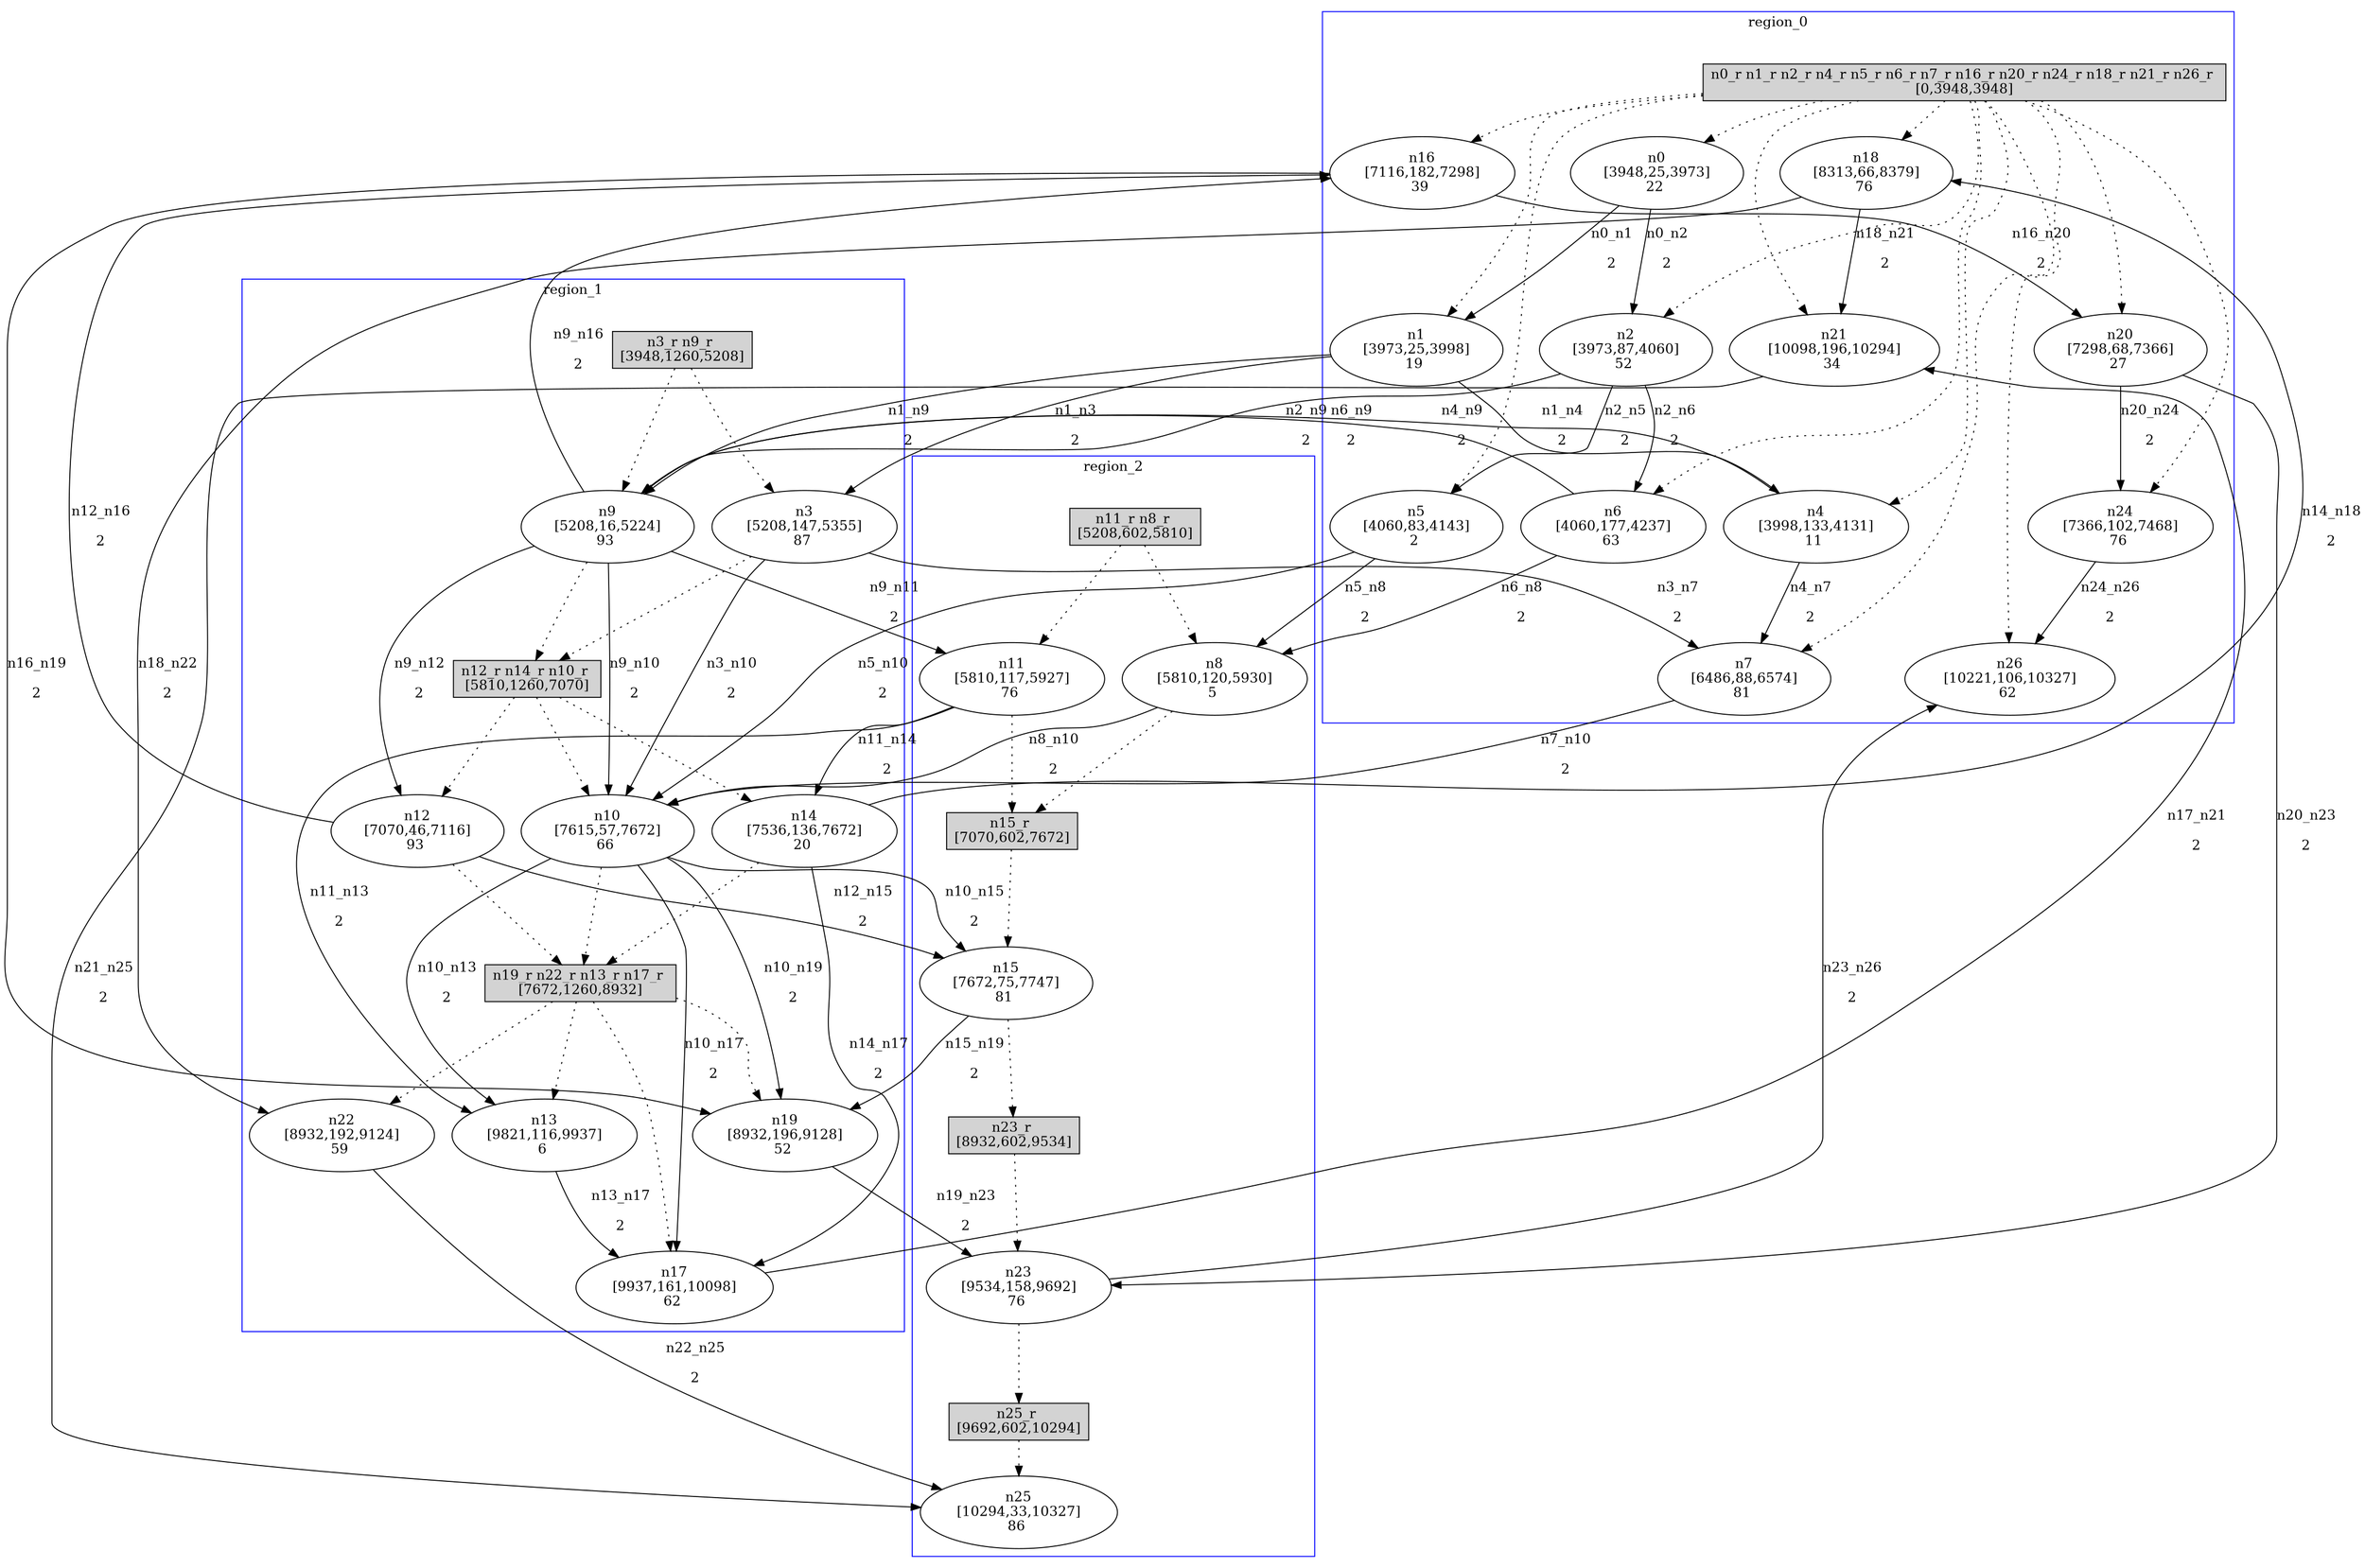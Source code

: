 //3-LSsolveMIPnSolStatus 2.
//4-SL 10327.
//5-LSsolveMIPsolveTime(double) 0.558113.
//6-reconfigurateNum(int) 8.
//7-reconfigurateTime(int) 10136.
digraph test_0 {
	size="28,40";
	subgraph cluster0 {
		stytle=filled;
		color=blue;
		label=region_0;
		reconfNode_0_1 [ shape = box, style = filled, label = "n0_r n1_r n2_r n4_r n5_r n6_r n7_r n16_r n20_r n24_r n18_r n21_r n26_r \n[0,3948,3948]" ];
		n0 [ label="n0\n[3948,25,3973]\n22 " ];
		n1 [ label="n1\n[3973,25,3998]\n19 " ];
		n2 [ label="n2\n[3973,87,4060]\n52 " ];
		n4 [ label="n4\n[3998,133,4131]\n11 " ];
		n5 [ label="n5\n[4060,83,4143]\n2 " ];
		n6 [ label="n6\n[4060,177,4237]\n63 " ];
		n7 [ label="n7\n[6486,88,6574]\n81 " ];
		n16 [ label="n16\n[7116,182,7298]\n39 " ];
		n20 [ label="n20\n[7298,68,7366]\n27 " ];
		n24 [ label="n24\n[7366,102,7468]\n76 " ];
		n18 [ label="n18\n[8313,66,8379]\n76 " ];
		n21 [ label="n21\n[10098,196,10294]\n34 " ];
		n26 [ label="n26\n[10221,106,10327]\n62 " ];
		reconfNode_0_1 -> n0 [ style = dotted ];
		reconfNode_0_1 -> n1 [ style = dotted ];
		reconfNode_0_1 -> n2 [ style = dotted ];
		reconfNode_0_1 -> n4 [ style = dotted ];
		reconfNode_0_1 -> n5 [ style = dotted ];
		reconfNode_0_1 -> n6 [ style = dotted ];
		reconfNode_0_1 -> n7 [ style = dotted ];
		reconfNode_0_1 -> n16 [ style = dotted ];
		reconfNode_0_1 -> n20 [ style = dotted ];
		reconfNode_0_1 -> n24 [ style = dotted ];
		reconfNode_0_1 -> n18 [ style = dotted ];
		reconfNode_0_1 -> n21 [ style = dotted ];
		reconfNode_0_1 -> n26 [ style = dotted ];
	}
	subgraph cluster1 {
		stytle=filled;
		color=blue;
		label=region_1;
		reconfNode_1_1 [ shape = box, style = filled, label = "n3_r n9_r \n[3948,1260,5208]" ];
		n3 [ label="n3\n[5208,147,5355]\n87 " ];
		n9 [ label="n9\n[5208,16,5224]\n93 " ];
		reconfNode_1_1 -> n3 [ style = dotted ];
		reconfNode_1_1 -> n9 [ style = dotted ];
		n3 -> reconfNode_1_2 [ style = dotted ];
		n9 -> reconfNode_1_2 [ style = dotted ];
		reconfNode_1_2 [ shape = box, style = filled, label = "n12_r n14_r n10_r \n[5810,1260,7070]" ];
		n12 [ label="n12\n[7070,46,7116]\n93 " ];
		n14 [ label="n14\n[7536,136,7672]\n20 " ];
		n10 [ label="n10\n[7615,57,7672]\n66 " ];
		reconfNode_1_2 -> n12 [ style = dotted ];
		reconfNode_1_2 -> n14 [ style = dotted ];
		reconfNode_1_2 -> n10 [ style = dotted ];
		n12 -> reconfNode_1_3 [ style = dotted ];
		n14 -> reconfNode_1_3 [ style = dotted ];
		n10 -> reconfNode_1_3 [ style = dotted ];
		reconfNode_1_3 [ shape = box, style = filled, label = "n19_r n22_r n13_r n17_r \n[7672,1260,8932]" ];
		n19 [ label="n19\n[8932,196,9128]\n52 " ];
		n22 [ label="n22\n[8932,192,9124]\n59 " ];
		n13 [ label="n13\n[9821,116,9937]\n6 " ];
		n17 [ label="n17\n[9937,161,10098]\n62 " ];
		reconfNode_1_3 -> n19 [ style = dotted ];
		reconfNode_1_3 -> n22 [ style = dotted ];
		reconfNode_1_3 -> n13 [ style = dotted ];
		reconfNode_1_3 -> n17 [ style = dotted ];
	}
	subgraph cluster2 {
		stytle=filled;
		color=blue;
		label=region_2;
		reconfNode_2_1 [ shape = box, style = filled, label = "n11_r n8_r \n[5208,602,5810]" ];
		n11 [ label="n11\n[5810,117,5927]\n76 " ];
		n8 [ label="n8\n[5810,120,5930]\n5 " ];
		reconfNode_2_1 -> n11 [ style = dotted ];
		reconfNode_2_1 -> n8 [ style = dotted ];
		n11 -> reconfNode_2_2 [ style = dotted ];
		n8 -> reconfNode_2_2 [ style = dotted ];
		reconfNode_2_2 [ shape = box, style = filled, label = "n15_r \n[7070,602,7672]" ];
		n15 [ label="n15\n[7672,75,7747]\n81 " ];
		reconfNode_2_2 -> n15 [ style = dotted ];
		n15 -> reconfNode_2_3 [ style = dotted ];
		reconfNode_2_3 [ shape = box, style = filled, label = "n23_r \n[8932,602,9534]" ];
		n23 [ label="n23\n[9534,158,9692]\n76 " ];
		reconfNode_2_3 -> n23 [ style = dotted ];
		n23 -> reconfNode_2_4 [ style = dotted ];
		reconfNode_2_4 [ shape = box, style = filled, label = "n25_r \n[9692,602,10294]" ];
		n25 [ label="n25\n[10294,33,10327]\n86 " ];
		reconfNode_2_4 -> n25 [ style = dotted ];
	}
	n0 -> n1 [ label="n0_n1\n2" ];
	n0 -> n2 [ label="n0_n2\n2" ];
	n1 -> n3 [ label="n1_n3\n2" ];
	n1 -> n4 [ label="n1_n4\n2" ];
	n1 -> n9 [ label="n1_n9\n2" ];
	n2 -> n5 [ label="n2_n5\n2" ];
	n2 -> n6 [ label="n2_n6\n2" ];
	n2 -> n9 [ label="n2_n9\n2" ];
	n3 -> n7 [ label="n3_n7\n2" ];
	n3 -> n10 [ label="n3_n10\n2" ];
	n4 -> n7 [ label="n4_n7\n2" ];
	n4 -> n9 [ label="n4_n9\n2" ];
	n9 -> n10 [ label="n9_n10\n2" ];
	n9 -> n11 [ label="n9_n11\n2" ];
	n9 -> n12 [ label="n9_n12\n2" ];
	n9 -> n16 [ label="n9_n16\n2" ];
	n5 -> n8 [ label="n5_n8\n2" ];
	n5 -> n10 [ label="n5_n10\n2" ];
	n6 -> n8 [ label="n6_n8\n2" ];
	n6 -> n9 [ label="n6_n9\n2" ];
	n7 -> n10 [ label="n7_n10\n2" ];
	n10 -> n13 [ label="n10_n13\n2" ];
	n10 -> n15 [ label="n10_n15\n2" ];
	n10 -> n17 [ label="n10_n17\n2" ];
	n10 -> n19 [ label="n10_n19\n2" ];
	n8 -> n10 [ label="n8_n10\n2" ];
	n11 -> n13 [ label="n11_n13\n2" ];
	n11 -> n14 [ label="n11_n14\n2" ];
	n12 -> n15 [ label="n12_n15\n2" ];
	n12 -> n16 [ label="n12_n16\n2" ];
	n16 -> n19 [ label="n16_n19\n2" ];
	n16 -> n20 [ label="n16_n20\n2" ];
	n13 -> n17 [ label="n13_n17\n2" ];
	n15 -> n19 [ label="n15_n19\n2" ];
	n17 -> n21 [ label="n17_n21\n2" ];
	n19 -> n23 [ label="n19_n23\n2" ];
	n14 -> n17 [ label="n14_n17\n2" ];
	n14 -> n18 [ label="n14_n18\n2" ];
	n18 -> n21 [ label="n18_n21\n2" ];
	n18 -> n22 [ label="n18_n22\n2" ];
	n20 -> n23 [ label="n20_n23\n2" ];
	n20 -> n24 [ label="n20_n24\n2" ];
	n21 -> n25 [ label="n21_n25\n2" ];
	n22 -> n25 [ label="n22_n25\n2" ];
	n23 -> n26 [ label="n23_n26\n2" ];
	n24 -> n26 [ label="n24_n26\n2" ];
}
